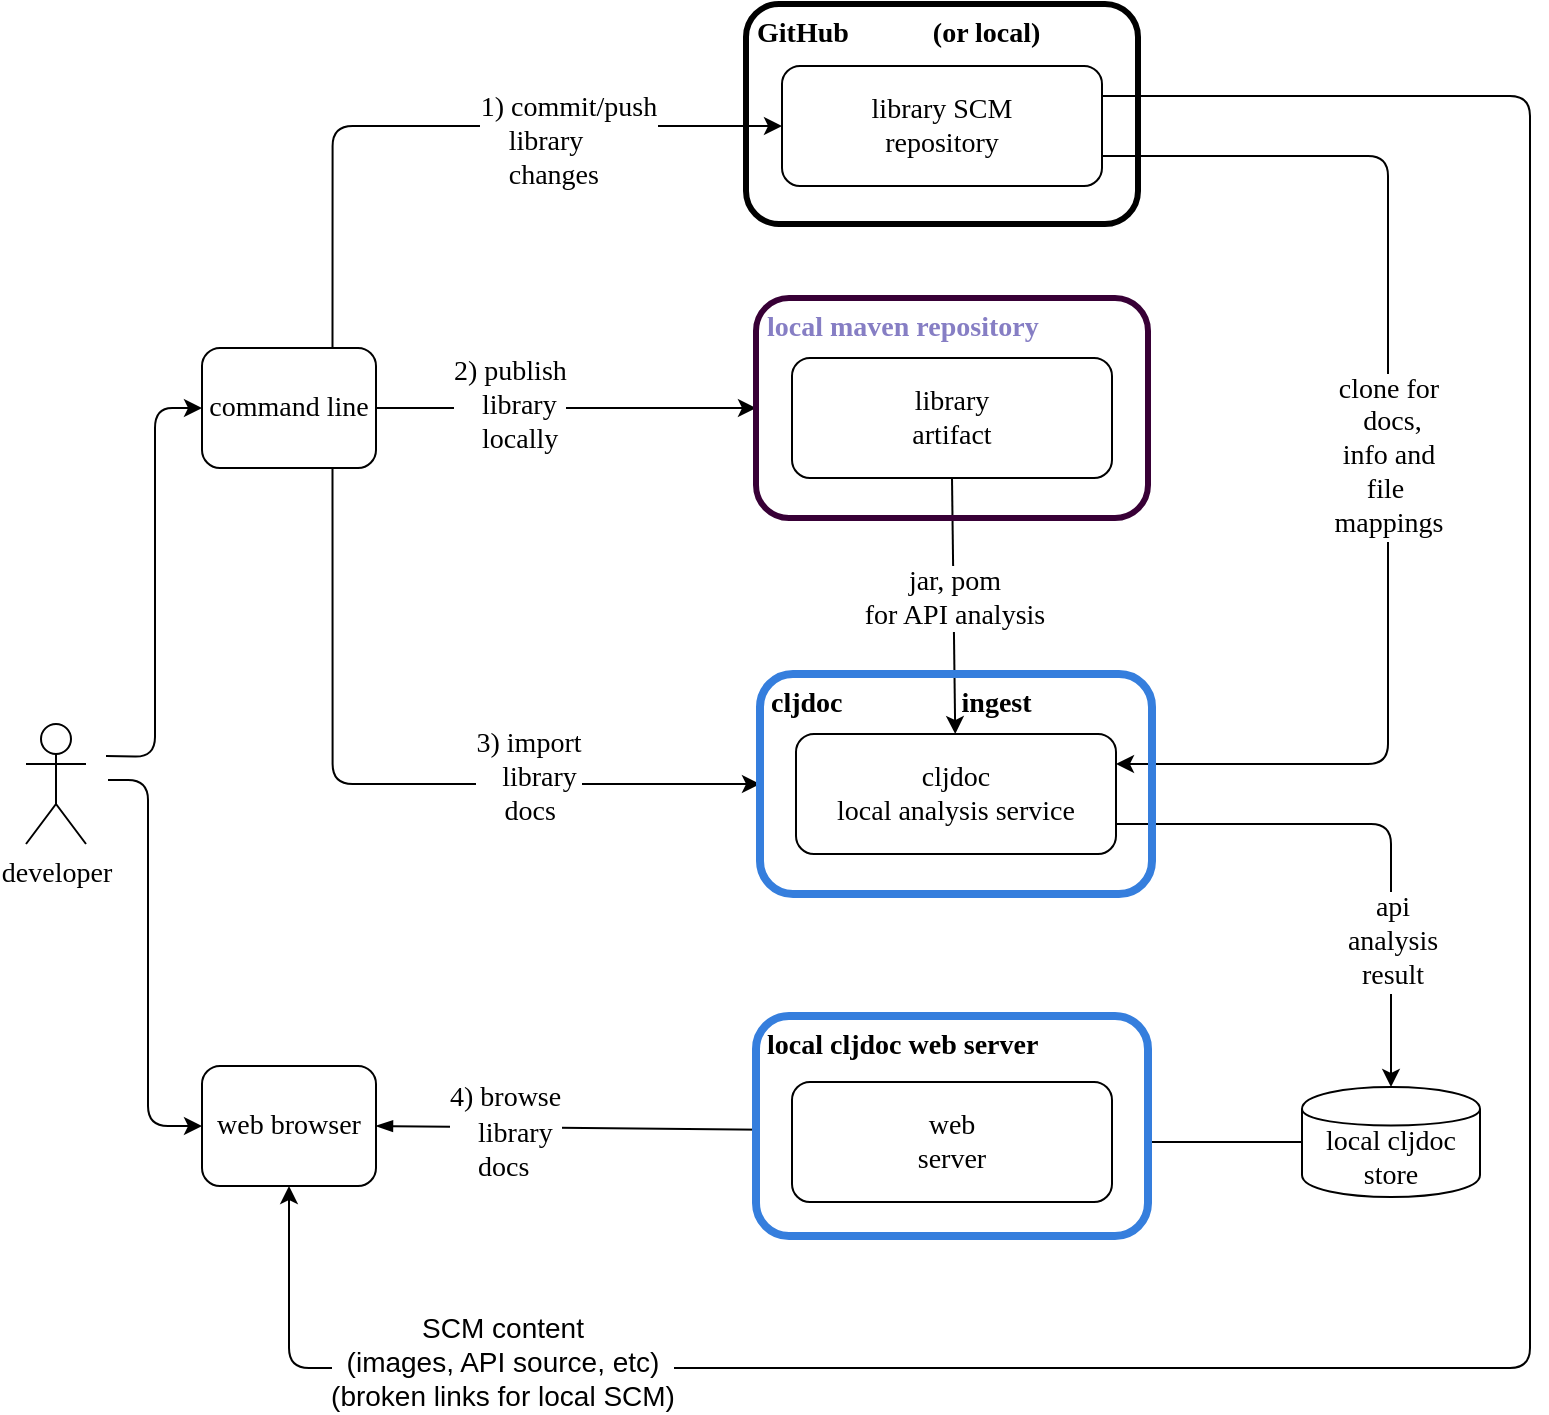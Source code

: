 <mxfile version="13.6.2" type="device"><diagram id="iL2PloKJFnkakOv3NqhO" name="Page-1"><mxGraphModel dx="1092" dy="989" grid="0" gridSize="10" guides="1" tooltips="1" connect="1" arrows="1" fold="1" page="1" pageScale="1" pageWidth="850" pageHeight="1100" math="0" shadow="0"><root><mxCell id="0"/><mxCell id="1" parent="0"/><mxCell id="UWFAPb4SQNznaFrNvRMv-1" value="developer" style="shape=umlActor;verticalLabelPosition=bottom;labelBackgroundColor=#ffffff;verticalAlign=top;html=1;fontFamily=Verdana;fontSize=14;" parent="1" vertex="1"><mxGeometry x="24" y="370" width="30" height="60" as="geometry"/></mxCell><mxCell id="UWFAPb4SQNznaFrNvRMv-12" value="" style="endArrow=classic;html=1;entryX=0;entryY=0.5;entryDx=0;entryDy=0;fontFamily=Verdana;fontSize=14;exitX=1;exitY=0.5;exitDx=0;exitDy=0;" parent="1" source="Cd5_KkyBsXeD8vQ4ExVG-9" target="UWFAPb4SQNznaFrNvRMv-6" edge="1"><mxGeometry width="50" height="50" relative="1" as="geometry"><mxPoint x="264" y="242" as="sourcePoint"/><mxPoint x="90" y="555" as="targetPoint"/></mxGeometry></mxCell><mxCell id="UWFAPb4SQNznaFrNvRMv-13" value="2) publish &lt;br&gt;&amp;nbsp; &amp;nbsp; library&lt;br&gt;&amp;nbsp; &amp;nbsp; locally" style="text;html=1;resizable=0;points=[];align=left;verticalAlign=middle;labelBackgroundColor=#ffffff;fontFamily=Verdana;fontSize=14;" parent="UWFAPb4SQNznaFrNvRMv-12" vertex="1" connectable="0"><mxGeometry x="-0.267" y="-1" relative="1" as="geometry"><mxPoint x="-32.01" y="-2.26" as="offset"/></mxGeometry></mxCell><mxCell id="UWFAPb4SQNznaFrNvRMv-16" value="" style="endArrow=classic;html=1;exitX=0.5;exitY=1;exitDx=0;exitDy=0;fontFamily=Verdana;fontSize=14;" parent="1" source="UWFAPb4SQNznaFrNvRMv-8" target="UWFAPb4SQNznaFrNvRMv-15" edge="1"><mxGeometry width="50" height="50" relative="1" as="geometry"><mxPoint x="-142.14" y="598" as="sourcePoint"/><mxPoint x="-92.14" y="548" as="targetPoint"/></mxGeometry></mxCell><mxCell id="Cd5_KkyBsXeD8vQ4ExVG-22" value="&lt;font face=&quot;Verdana&quot; style=&quot;font-size: 14px&quot;&gt;jar, pom&lt;br&gt;for API analysis&lt;/font&gt;" style="edgeLabel;html=1;align=center;verticalAlign=middle;resizable=0;points=[];" parent="UWFAPb4SQNznaFrNvRMv-16" vertex="1" connectable="0"><mxGeometry x="-0.07" relative="1" as="geometry"><mxPoint as="offset"/></mxGeometry></mxCell><mxCell id="UWFAPb4SQNznaFrNvRMv-19" value="" style="endArrow=classic;html=1;fontFamily=Verdana;fontSize=14;entryX=-0.008;entryY=0.4;entryDx=0;entryDy=0;entryPerimeter=0;startArrow=blockThin;startFill=1;exitX=1;exitY=0.5;exitDx=0;exitDy=0;" parent="1" source="Cd5_KkyBsXeD8vQ4ExVG-10" target="UWFAPb4SQNznaFrNvRMv-20" edge="1"><mxGeometry width="50" height="50" relative="1" as="geometry"><mxPoint x="80" y="537" as="sourcePoint"/><mxPoint x="80" y="625" as="targetPoint"/></mxGeometry></mxCell><mxCell id="UWFAPb4SQNznaFrNvRMv-21" value="local cljdoc store" style="shape=cylinder;whiteSpace=wrap;html=1;boundedLbl=1;backgroundOutline=1;fontFamily=Verdana;fontSize=14;" parent="1" vertex="1"><mxGeometry x="662" y="551.5" width="89" height="55" as="geometry"/></mxCell><mxCell id="UWFAPb4SQNznaFrNvRMv-25" value="" style="endArrow=classic;html=1;fontFamily=Verdana;fontSize=14;exitX=0;exitY=0.5;exitDx=0;exitDy=0;entryX=1;entryY=0.5;entryDx=0;entryDy=0;" parent="1" source="UWFAPb4SQNznaFrNvRMv-21" target="UWFAPb4SQNznaFrNvRMv-20" edge="1"><mxGeometry width="50" height="50" relative="1" as="geometry"><mxPoint x="-59.14" y="809" as="sourcePoint"/><mxPoint x="-9.14" y="759" as="targetPoint"/></mxGeometry></mxCell><mxCell id="UWFAPb4SQNznaFrNvRMv-56" value="" style="endArrow=classic;html=1;fontFamily=Verdana;fontSize=14;exitX=1;exitY=0.25;exitDx=0;exitDy=0;entryX=0.5;entryY=1;entryDx=0;entryDy=0;edgeStyle=orthogonalEdgeStyle;" parent="1" source="UWFAPb4SQNznaFrNvRMv-38" target="Cd5_KkyBsXeD8vQ4ExVG-10" edge="1"><mxGeometry width="50" height="50" relative="1" as="geometry"><mxPoint x="30" y="865" as="sourcePoint"/><mxPoint x="80" y="555" as="targetPoint"/><Array as="points"><mxPoint x="776" y="56"/><mxPoint x="776" y="692"/><mxPoint x="156" y="692"/></Array></mxGeometry></mxCell><mxCell id="Cd5_KkyBsXeD8vQ4ExVG-21" value="&lt;font style=&quot;font-size: 14px&quot;&gt;SCM content&lt;br&gt;(images, API source, etc)&lt;br&gt;(broken links for local SCM)&lt;br&gt;&lt;/font&gt;" style="edgeLabel;html=1;align=center;verticalAlign=middle;resizable=0;points=[];" parent="UWFAPb4SQNznaFrNvRMv-56" vertex="1" connectable="0"><mxGeometry x="0.105" y="-1" relative="1" as="geometry"><mxPoint x="-502" y="-2" as="offset"/></mxGeometry></mxCell><mxCell id="4iiX2EW9ZCH91T86XwsP-2" value="" style="endArrow=classic;html=1;exitX=1;exitY=0.75;exitDx=0;exitDy=0;entryX=1;entryY=0.25;entryDx=0;entryDy=0;edgeStyle=orthogonalEdgeStyle;" parent="1" source="UWFAPb4SQNznaFrNvRMv-38" target="UWFAPb4SQNznaFrNvRMv-15" edge="1"><mxGeometry width="50" height="50" relative="1" as="geometry"><mxPoint x="-152.14" y="858" as="sourcePoint"/><mxPoint x="437.86" y="565.5" as="targetPoint"/><Array as="points"><mxPoint x="705" y="86"/><mxPoint x="705" y="390"/></Array></mxGeometry></mxCell><mxCell id="Cd5_KkyBsXeD8vQ4ExVG-28" value="&lt;span style=&quot;font-family: &amp;#34;verdana&amp;#34; ; font-size: 14px ; text-align: left&quot;&gt;clone for&lt;br&gt;&amp;nbsp;&lt;/span&gt;&lt;span style=&quot;font-family: &amp;#34;verdana&amp;#34; ; font-size: 14px ; text-align: left&quot;&gt;docs, &lt;br&gt;info&amp;nbsp;&lt;/span&gt;&lt;span style=&quot;font-family: &amp;#34;verdana&amp;#34; ; font-size: 14px ; text-align: left&quot;&gt;and&lt;br&gt;file&amp;nbsp;&lt;br&gt;&lt;/span&gt;&lt;span style=&quot;font-family: &amp;#34;verdana&amp;#34; ; font-size: 14px ; text-align: left&quot;&gt;mappings&lt;/span&gt;" style="edgeLabel;html=1;align=center;verticalAlign=middle;resizable=0;points=[];" parent="4iiX2EW9ZCH91T86XwsP-2" vertex="1" connectable="0"><mxGeometry x="0.061" y="-1" relative="1" as="geometry"><mxPoint x="1" y="-17" as="offset"/></mxGeometry></mxCell><mxCell id="4iiX2EW9ZCH91T86XwsP-6" style="orthogonalLoop=1;jettySize=auto;html=1;exitX=1;exitY=0.75;exitDx=0;exitDy=0;elbow=vertical;edgeStyle=orthogonalEdgeStyle;rounded=1;" parent="1" source="UWFAPb4SQNznaFrNvRMv-15" target="UWFAPb4SQNznaFrNvRMv-21" edge="1"><mxGeometry relative="1" as="geometry"/></mxCell><mxCell id="Cd5_KkyBsXeD8vQ4ExVG-27" value="&lt;span style=&quot;font-family: &amp;#34;verdana&amp;#34; ; font-size: 14px ; text-align: left&quot;&gt;api&lt;/span&gt;&lt;br style=&quot;font-family: &amp;#34;verdana&amp;#34; ; font-size: 14px ; text-align: left&quot;&gt;&lt;span style=&quot;font-family: &amp;#34;verdana&amp;#34; ; font-size: 14px ; text-align: left&quot;&gt;analysis&lt;/span&gt;&lt;br style=&quot;font-family: &amp;#34;verdana&amp;#34; ; font-size: 14px ; text-align: left&quot;&gt;&lt;span style=&quot;font-family: &amp;#34;verdana&amp;#34; ; font-size: 14px ; text-align: left&quot;&gt;result&lt;/span&gt;" style="edgeLabel;html=1;align=center;verticalAlign=middle;resizable=0;points=[];" parent="4iiX2EW9ZCH91T86XwsP-6" vertex="1" connectable="0"><mxGeometry x="0.095" y="-1" relative="1" as="geometry"><mxPoint x="1" y="48.5" as="offset"/></mxGeometry></mxCell><mxCell id="Cd5_KkyBsXeD8vQ4ExVG-4" value="" style="endArrow=classic;html=1;entryX=0;entryY=0.5;entryDx=0;entryDy=0;exitX=0.75;exitY=1;exitDx=0;exitDy=0;edgeStyle=orthogonalEdgeStyle;" parent="1" source="Cd5_KkyBsXeD8vQ4ExVG-9" target="UWFAPb4SQNznaFrNvRMv-14" edge="1"><mxGeometry width="50" height="50" relative="1" as="geometry"><mxPoint x="269" y="322" as="sourcePoint"/><mxPoint x="450" y="360" as="targetPoint"/></mxGeometry></mxCell><mxCell id="Cd5_KkyBsXeD8vQ4ExVG-20" value="&lt;font face=&quot;Verdana&quot;&gt;&lt;span style=&quot;font-size: 14px&quot;&gt;3) import &lt;/span&gt;&lt;br&gt;&lt;span style=&quot;font-size: 14px&quot;&gt;&amp;nbsp; &amp;nbsp;library&lt;/span&gt;&lt;br&gt;&lt;div style=&quot;text-align: left&quot;&gt;&lt;span style=&quot;font-size: 14px&quot;&gt;&amp;nbsp; &amp;nbsp; docs&lt;/span&gt;&lt;/div&gt;&lt;/font&gt;" style="edgeLabel;html=1;align=center;verticalAlign=middle;resizable=0;points=[];" parent="Cd5_KkyBsXeD8vQ4ExVG-4" vertex="1" connectable="0"><mxGeometry x="-0.179" relative="1" as="geometry"><mxPoint x="97.7" y="2" as="offset"/></mxGeometry></mxCell><mxCell id="Cd5_KkyBsXeD8vQ4ExVG-9" value="command line" style="rounded=1;whiteSpace=wrap;html=1;fontFamily=Verdana;fontSize=14;" parent="1" vertex="1"><mxGeometry x="112" y="182" width="87" height="60" as="geometry"/></mxCell><mxCell id="Cd5_KkyBsXeD8vQ4ExVG-10" value="web browser" style="rounded=1;whiteSpace=wrap;html=1;fontFamily=Verdana;fontSize=14;" parent="1" vertex="1"><mxGeometry x="112" y="541" width="87" height="60" as="geometry"/></mxCell><mxCell id="Cd5_KkyBsXeD8vQ4ExVG-16" value="" style="endArrow=classic;html=1;entryX=0;entryY=0.5;entryDx=0;entryDy=0;edgeStyle=orthogonalEdgeStyle;" parent="1" target="Cd5_KkyBsXeD8vQ4ExVG-10" edge="1"><mxGeometry width="50" height="50" relative="1" as="geometry"><mxPoint x="65" y="398" as="sourcePoint"/><mxPoint x="144" y="465" as="targetPoint"/><Array as="points"><mxPoint x="85" y="398"/><mxPoint x="85" y="571"/></Array></mxGeometry></mxCell><mxCell id="Cd5_KkyBsXeD8vQ4ExVG-19" value="&lt;font style=&quot;font-size: 14px&quot;&gt;&lt;span style=&quot;font-family: &amp;#34;verdana&amp;#34;&quot;&gt;4) browse&lt;/span&gt;&lt;br&gt;&lt;span style=&quot;font-family: &amp;#34;verdana&amp;#34;&quot;&gt;&amp;nbsp; &amp;nbsp; library&lt;/span&gt;&lt;br&gt;&lt;span style=&quot;font-family: &amp;#34;verdana&amp;#34;&quot;&gt;&amp;nbsp; &amp;nbsp; docs&lt;/span&gt;&lt;/font&gt;" style="edgeLabel;html=1;align=left;verticalAlign=middle;resizable=0;points=[];" parent="Cd5_KkyBsXeD8vQ4ExVG-16" vertex="1" connectable="0"><mxGeometry x="0.281" y="1" relative="1" as="geometry"><mxPoint x="148" y="55" as="offset"/></mxGeometry></mxCell><mxCell id="Cd5_KkyBsXeD8vQ4ExVG-17" value="" style="endArrow=classic;html=1;entryX=0;entryY=0.5;entryDx=0;entryDy=0;edgeStyle=orthogonalEdgeStyle;" parent="1" target="Cd5_KkyBsXeD8vQ4ExVG-9" edge="1"><mxGeometry width="50" height="50" relative="1" as="geometry"><mxPoint x="64" y="386" as="sourcePoint"/><mxPoint x="132" y="254" as="targetPoint"/></mxGeometry></mxCell><mxCell id="Cd5_KkyBsXeD8vQ4ExVG-25" value="" style="group" parent="1" vertex="1" connectable="0"><mxGeometry x="389" y="157" width="196" height="110" as="geometry"/></mxCell><mxCell id="UWFAPb4SQNznaFrNvRMv-6" value="&lt;font color=&quot;#867ec4&quot;&gt;&lt;b&gt;&amp;nbsp;local maven repository&lt;/b&gt;&lt;/font&gt;" style="rounded=1;whiteSpace=wrap;html=1;align=left;horizontal=1;verticalAlign=top;fontFamily=Verdana;fontSize=14;fillColor=none;strokeWidth=3;strokeColor=#380036;" parent="Cd5_KkyBsXeD8vQ4ExVG-25" vertex="1"><mxGeometry width="196" height="110" as="geometry"/></mxCell><mxCell id="UWFAPb4SQNznaFrNvRMv-8" value="library&lt;br style=&quot;font-size: 14px&quot;&gt;artifact" style="rounded=1;whiteSpace=wrap;html=1;fontFamily=Verdana;fontSize=14;" parent="Cd5_KkyBsXeD8vQ4ExVG-25" vertex="1"><mxGeometry x="18" y="30" width="160" height="60" as="geometry"/></mxCell><mxCell id="Cd5_KkyBsXeD8vQ4ExVG-31" value="" style="endArrow=classic;html=1;exitX=0.75;exitY=0;exitDx=0;exitDy=0;entryX=0;entryY=0.5;entryDx=0;entryDy=0;edgeStyle=orthogonalEdgeStyle;" parent="1" source="Cd5_KkyBsXeD8vQ4ExVG-9" target="UWFAPb4SQNznaFrNvRMv-38" edge="1"><mxGeometry width="50" height="50" relative="1" as="geometry"><mxPoint x="400" y="482" as="sourcePoint"/><mxPoint x="450" y="432" as="targetPoint"/></mxGeometry></mxCell><mxCell id="Cd5_KkyBsXeD8vQ4ExVG-32" value="&lt;span style=&quot;font-family: &amp;#34;verdana&amp;#34; ; font-size: 14px&quot;&gt;1) commit/push&lt;br&gt;&lt;div style=&quot;text-align: left&quot;&gt;&amp;nbsp; &amp;nbsp; library&lt;/div&gt;&lt;div style=&quot;text-align: left&quot;&gt;&amp;nbsp; &amp;nbsp; changes&lt;/div&gt;&lt;/span&gt;" style="edgeLabel;html=1;align=center;verticalAlign=middle;resizable=0;points=[];" parent="Cd5_KkyBsXeD8vQ4ExVG-31" vertex="1" connectable="0"><mxGeometry x="0.028" relative="1" as="geometry"><mxPoint x="55.7" y="8.0" as="offset"/></mxGeometry></mxCell><mxCell id="Cd5_KkyBsXeD8vQ4ExVG-34" value="" style="group" parent="1" vertex="1" connectable="0"><mxGeometry x="384" y="10" width="196" height="110" as="geometry"/></mxCell><mxCell id="UWFAPb4SQNznaFrNvRMv-36" value="&amp;nbsp;&lt;b&gt;GitHub&amp;nbsp; &amp;nbsp; &amp;nbsp; &amp;nbsp; &amp;nbsp; &amp;nbsp; (or local)&lt;/b&gt;" style="rounded=1;whiteSpace=wrap;html=1;align=left;horizontal=1;verticalAlign=top;fontFamily=Verdana;fontSize=14;fillColor=none;strokeWidth=3;" parent="Cd5_KkyBsXeD8vQ4ExVG-34" vertex="1"><mxGeometry width="196" height="110" as="geometry"/></mxCell><mxCell id="UWFAPb4SQNznaFrNvRMv-38" value="library SCM&lt;br&gt;repository" style="rounded=1;whiteSpace=wrap;html=1;fontFamily=Verdana;fontSize=14;" parent="Cd5_KkyBsXeD8vQ4ExVG-34" vertex="1"><mxGeometry x="18" y="31" width="160" height="60" as="geometry"/></mxCell><mxCell id="UWFAPb4SQNznaFrNvRMv-14" value="&lt;b&gt;&amp;nbsp;cljdoc&amp;nbsp; &amp;nbsp; &amp;nbsp; &amp;nbsp; &amp;nbsp; &amp;nbsp; &amp;nbsp; &amp;nbsp; &amp;nbsp;ingest&lt;/b&gt;" style="rounded=1;whiteSpace=wrap;html=1;align=left;horizontal=1;verticalAlign=top;fontFamily=Verdana;fontSize=14;strokeWidth=4;strokeColor=#357edd;fillColor=none;" parent="1" vertex="1"><mxGeometry x="391" y="345" width="196" height="110" as="geometry"/></mxCell><mxCell id="UWFAPb4SQNznaFrNvRMv-15" value="cljdoc&lt;br style=&quot;font-size: 14px&quot;&gt;local analysis service" style="rounded=1;whiteSpace=wrap;html=1;fontFamily=Verdana;fontSize=14;" parent="1" vertex="1"><mxGeometry x="409" y="375" width="160" height="60" as="geometry"/></mxCell><mxCell id="Cd5_KkyBsXeD8vQ4ExVG-35" value="" style="group" parent="1" vertex="1" connectable="0"><mxGeometry x="389" y="516" width="196" height="110" as="geometry"/></mxCell><mxCell id="UWFAPb4SQNznaFrNvRMv-18" value="&lt;b&gt;&amp;nbsp;local cljdoc web server&lt;/b&gt;" style="rounded=1;whiteSpace=wrap;html=1;align=left;horizontal=1;verticalAlign=top;fontFamily=Verdana;fontSize=14;strokeColor=#357edd;strokeWidth=4;" parent="Cd5_KkyBsXeD8vQ4ExVG-35" vertex="1"><mxGeometry width="196" height="110" as="geometry"/></mxCell><mxCell id="UWFAPb4SQNznaFrNvRMv-20" value="web&lt;br&gt;server" style="rounded=1;whiteSpace=wrap;html=1;fontFamily=Verdana;fontSize=14;" parent="Cd5_KkyBsXeD8vQ4ExVG-35" vertex="1"><mxGeometry x="18" y="33" width="160" height="60" as="geometry"/></mxCell></root></mxGraphModel></diagram></mxfile>